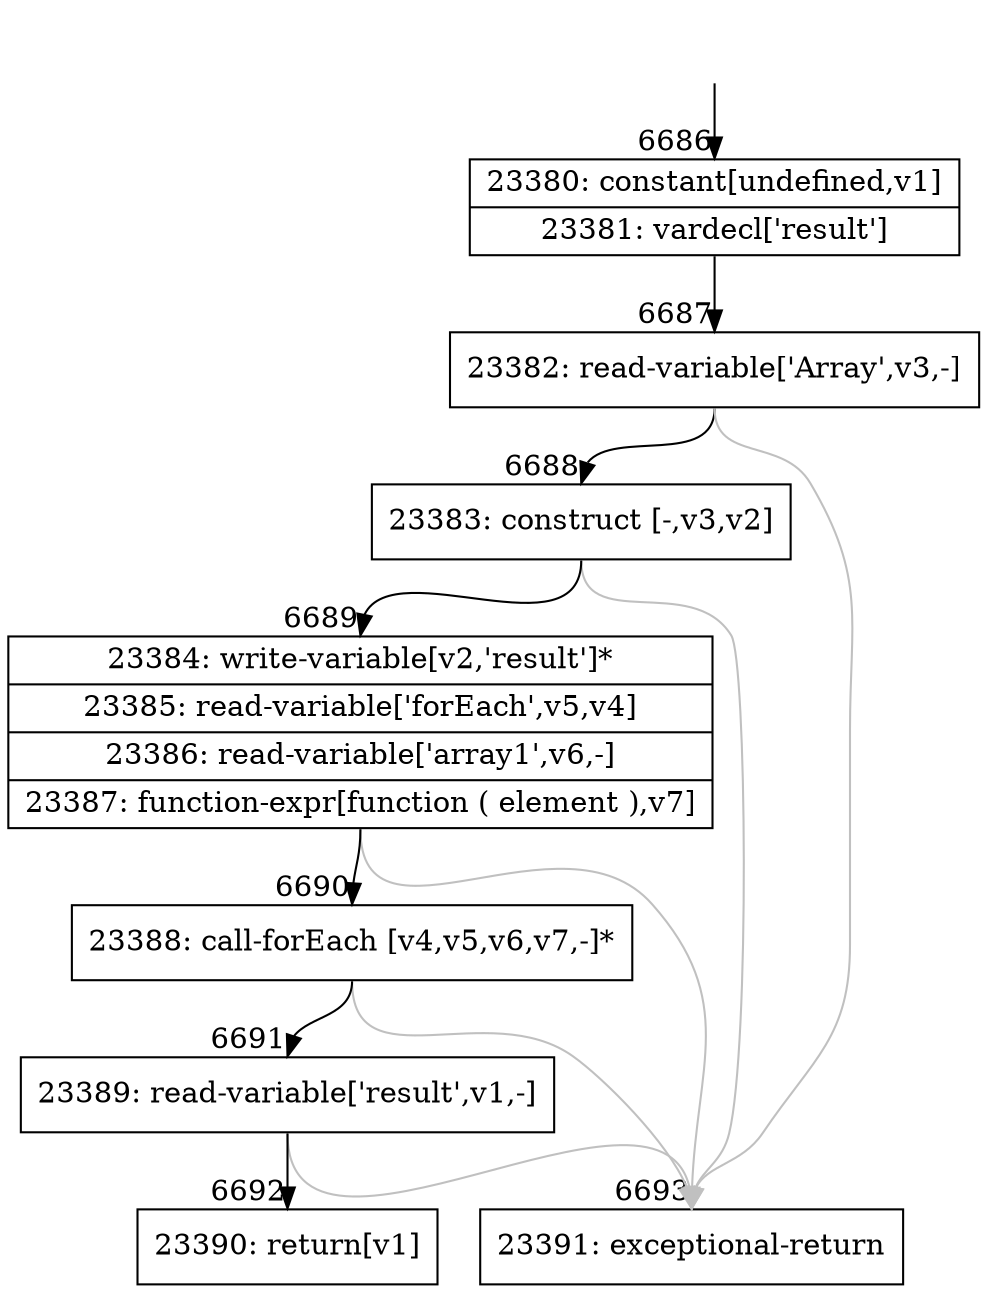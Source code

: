 digraph {
rankdir="TD"
BB_entry552[shape=none,label=""];
BB_entry552 -> BB6686 [tailport=s, headport=n, headlabel="    6686"]
BB6686 [shape=record label="{23380: constant[undefined,v1]|23381: vardecl['result']}" ] 
BB6686 -> BB6687 [tailport=s, headport=n, headlabel="      6687"]
BB6687 [shape=record label="{23382: read-variable['Array',v3,-]}" ] 
BB6687 -> BB6688 [tailport=s, headport=n, headlabel="      6688"]
BB6687 -> BB6693 [tailport=s, headport=n, color=gray, headlabel="      6693"]
BB6688 [shape=record label="{23383: construct [-,v3,v2]}" ] 
BB6688 -> BB6689 [tailport=s, headport=n, headlabel="      6689"]
BB6688 -> BB6693 [tailport=s, headport=n, color=gray]
BB6689 [shape=record label="{23384: write-variable[v2,'result']*|23385: read-variable['forEach',v5,v4]|23386: read-variable['array1',v6,-]|23387: function-expr[function ( element ),v7]}" ] 
BB6689 -> BB6690 [tailport=s, headport=n, headlabel="      6690"]
BB6689 -> BB6693 [tailport=s, headport=n, color=gray]
BB6690 [shape=record label="{23388: call-forEach [v4,v5,v6,v7,-]*}" ] 
BB6690 -> BB6691 [tailport=s, headport=n, headlabel="      6691"]
BB6690 -> BB6693 [tailport=s, headport=n, color=gray]
BB6691 [shape=record label="{23389: read-variable['result',v1,-]}" ] 
BB6691 -> BB6692 [tailport=s, headport=n, headlabel="      6692"]
BB6691 -> BB6693 [tailport=s, headport=n, color=gray]
BB6692 [shape=record label="{23390: return[v1]}" ] 
BB6693 [shape=record label="{23391: exceptional-return}" ] 
//#$~ 12498
}
